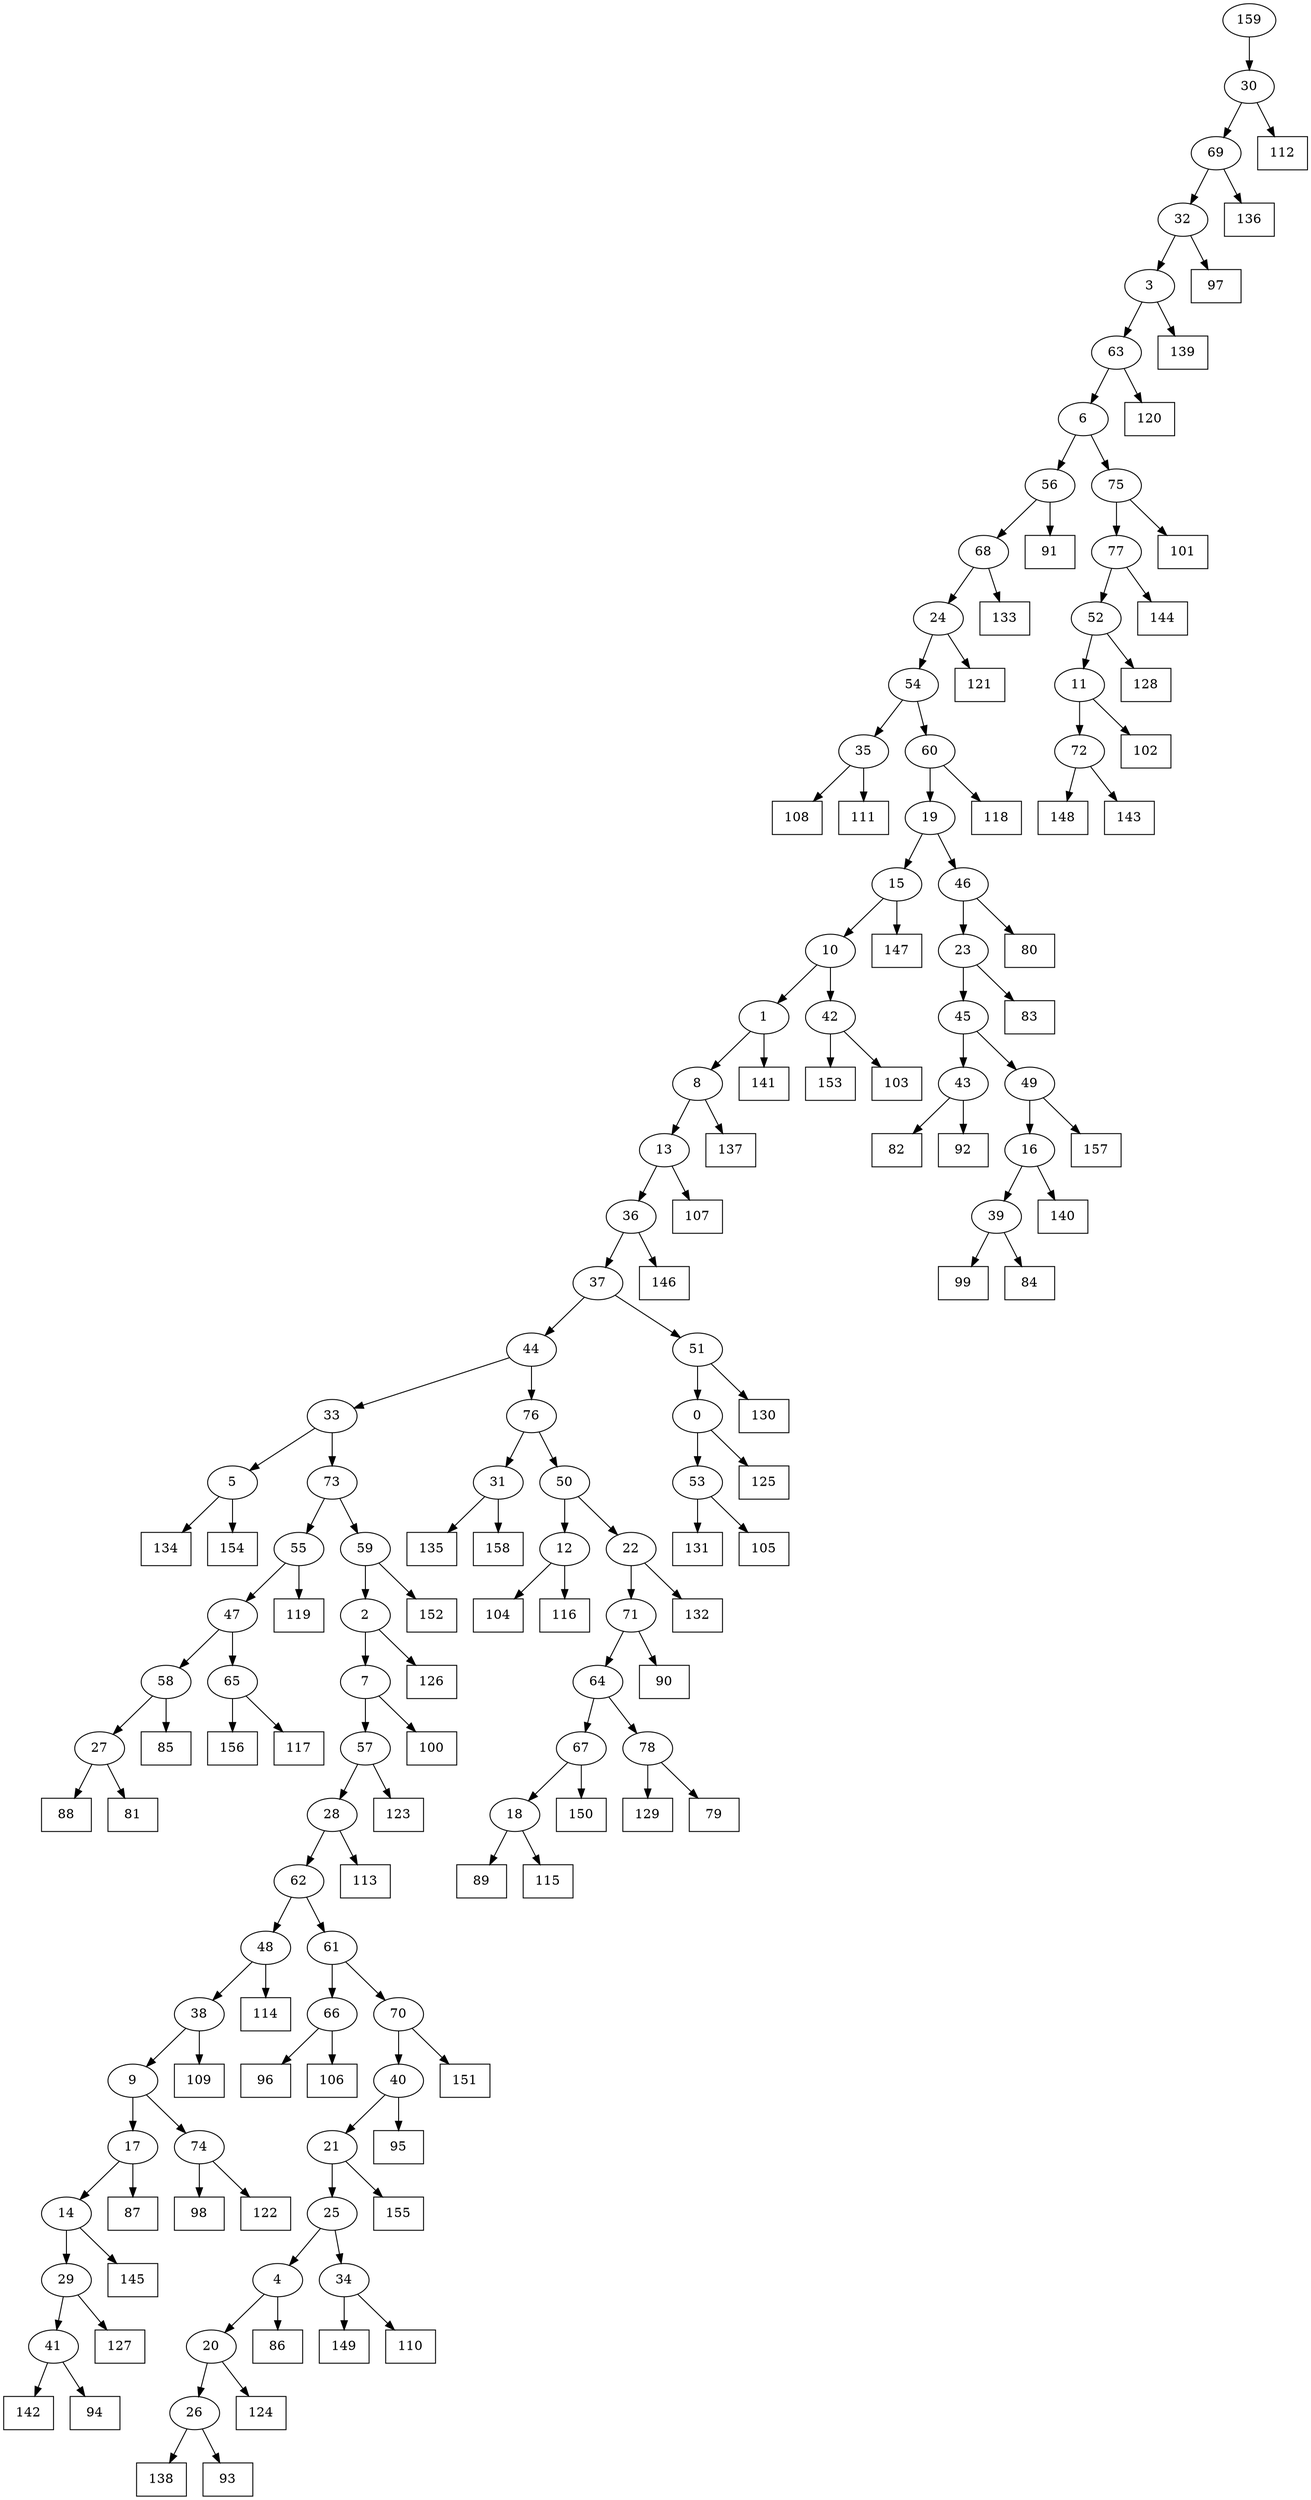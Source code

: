 digraph G {
0[label="0"];
1[label="1"];
2[label="2"];
3[label="3"];
4[label="4"];
5[label="5"];
6[label="6"];
7[label="7"];
8[label="8"];
9[label="9"];
10[label="10"];
11[label="11"];
12[label="12"];
13[label="13"];
14[label="14"];
15[label="15"];
16[label="16"];
17[label="17"];
18[label="18"];
19[label="19"];
20[label="20"];
21[label="21"];
22[label="22"];
23[label="23"];
24[label="24"];
25[label="25"];
26[label="26"];
27[label="27"];
28[label="28"];
29[label="29"];
30[label="30"];
31[label="31"];
32[label="32"];
33[label="33"];
34[label="34"];
35[label="35"];
36[label="36"];
37[label="37"];
38[label="38"];
39[label="39"];
40[label="40"];
41[label="41"];
42[label="42"];
43[label="43"];
44[label="44"];
45[label="45"];
46[label="46"];
47[label="47"];
48[label="48"];
49[label="49"];
50[label="50"];
51[label="51"];
52[label="52"];
53[label="53"];
54[label="54"];
55[label="55"];
56[label="56"];
57[label="57"];
58[label="58"];
59[label="59"];
60[label="60"];
61[label="61"];
62[label="62"];
63[label="63"];
64[label="64"];
65[label="65"];
66[label="66"];
67[label="67"];
68[label="68"];
69[label="69"];
70[label="70"];
71[label="71"];
72[label="72"];
73[label="73"];
74[label="74"];
75[label="75"];
76[label="76"];
77[label="77"];
78[label="78"];
79[shape=box,label="142"];
80[shape=box,label="156"];
81[shape=box,label="85"];
82[shape=box,label="98"];
83[shape=box,label="133"];
84[shape=box,label="86"];
85[shape=box,label="125"];
86[shape=box,label="127"];
87[shape=box,label="126"];
88[shape=box,label="132"];
89[shape=box,label="141"];
90[shape=box,label="135"];
91[shape=box,label="144"];
92[shape=box,label="112"];
93[shape=box,label="152"];
94[shape=box,label="104"];
95[shape=box,label="116"];
96[shape=box,label="153"];
97[shape=box,label="149"];
98[shape=box,label="99"];
99[shape=box,label="145"];
100[shape=box,label="94"];
101[shape=box,label="96"];
102[shape=box,label="155"];
103[shape=box,label="114"];
104[shape=box,label="134"];
105[shape=box,label="82"];
106[shape=box,label="80"];
107[shape=box,label="88"];
108[shape=box,label="84"];
109[shape=box,label="148"];
110[shape=box,label="108"];
111[shape=box,label="110"];
112[shape=box,label="129"];
113[shape=box,label="83"];
114[shape=box,label="143"];
115[shape=box,label="154"];
116[shape=box,label="101"];
117[shape=box,label="79"];
118[shape=box,label="103"];
119[shape=box,label="113"];
120[shape=box,label="121"];
121[shape=box,label="106"];
122[shape=box,label="151"];
123[shape=box,label="138"];
124[shape=box,label="158"];
125[shape=box,label="107"];
126[shape=box,label="102"];
127[shape=box,label="128"];
128[shape=box,label="137"];
129[shape=box,label="119"];
130[shape=box,label="90"];
131[shape=box,label="124"];
132[shape=box,label="111"];
133[shape=box,label="91"];
134[shape=box,label="157"];
135[shape=box,label="136"];
136[shape=box,label="139"];
137[shape=box,label="100"];
138[shape=box,label="123"];
139[shape=box,label="150"];
140[shape=box,label="81"];
141[shape=box,label="122"];
142[shape=box,label="130"];
143[shape=box,label="95"];
144[shape=box,label="92"];
145[shape=box,label="109"];
146[shape=box,label="120"];
147[shape=box,label="97"];
148[shape=box,label="147"];
149[shape=box,label="117"];
150[shape=box,label="131"];
151[shape=box,label="89"];
152[shape=box,label="146"];
153[shape=box,label="115"];
154[shape=box,label="118"];
155[shape=box,label="87"];
156[shape=box,label="93"];
157[shape=box,label="140"];
158[shape=box,label="105"];
159[label="159"];
43->105 ;
42->96 ;
49->134 ;
29->86 ;
12->95 ;
31->90 ;
66->101 ;
57->138 ;
39->108 ;
55->129 ;
2->87 ;
35->132 ;
38->145 ;
25->34 ;
50->12 ;
35->110 ;
71->64 ;
75->116 ;
20->131 ;
18->153 ;
40->143 ;
55->47 ;
11->126 ;
4->84 ;
1->89 ;
17->155 ;
30->92 ;
53->150 ;
63->146 ;
17->14 ;
33->5 ;
5->115 ;
69->135 ;
54->35 ;
13->125 ;
74->82 ;
77->91 ;
61->70 ;
34->97 ;
15->10 ;
26->123 ;
14->29 ;
8->13 ;
159->30 ;
19->15 ;
15->148 ;
52->11 ;
20->26 ;
26->156 ;
28->119 ;
7->137 ;
60->19 ;
16->39 ;
32->147 ;
48->103 ;
23->113 ;
69->32 ;
57->28 ;
53->158 ;
63->6 ;
59->93 ;
41->100 ;
16->157 ;
43->144 ;
25->4 ;
4->20 ;
76->50 ;
24->120 ;
78->117 ;
41->79 ;
13->36 ;
36->152 ;
37->44 ;
47->65 ;
65->149 ;
14->99 ;
65->80 ;
44->76 ;
70->122 ;
73->59 ;
29->41 ;
77->52 ;
52->127 ;
62->61 ;
54->60 ;
58->81 ;
44->33 ;
71->130 ;
64->67 ;
56->133 ;
3->63 ;
49->16 ;
60->154 ;
11->72 ;
45->43 ;
0->53 ;
47->58 ;
34->111 ;
58->27 ;
27->140 ;
27->107 ;
51->0 ;
5->104 ;
37->51 ;
51->142 ;
12->94 ;
21->25 ;
46->106 ;
74->141 ;
72->109 ;
10->42 ;
42->118 ;
70->40 ;
50->22 ;
22->71 ;
19->46 ;
46->23 ;
8->128 ;
24->54 ;
40->21 ;
21->102 ;
64->78 ;
78->112 ;
59->2 ;
2->7 ;
9->74 ;
10->1 ;
1->8 ;
36->37 ;
6->75 ;
75->77 ;
28->62 ;
22->88 ;
61->66 ;
66->121 ;
7->57 ;
39->98 ;
76->31 ;
31->124 ;
0->85 ;
18->151 ;
72->114 ;
62->48 ;
48->38 ;
67->139 ;
38->9 ;
9->17 ;
68->83 ;
33->73 ;
73->55 ;
68->24 ;
6->56 ;
56->68 ;
67->18 ;
23->45 ;
45->49 ;
30->69 ;
32->3 ;
3->136 ;
}
